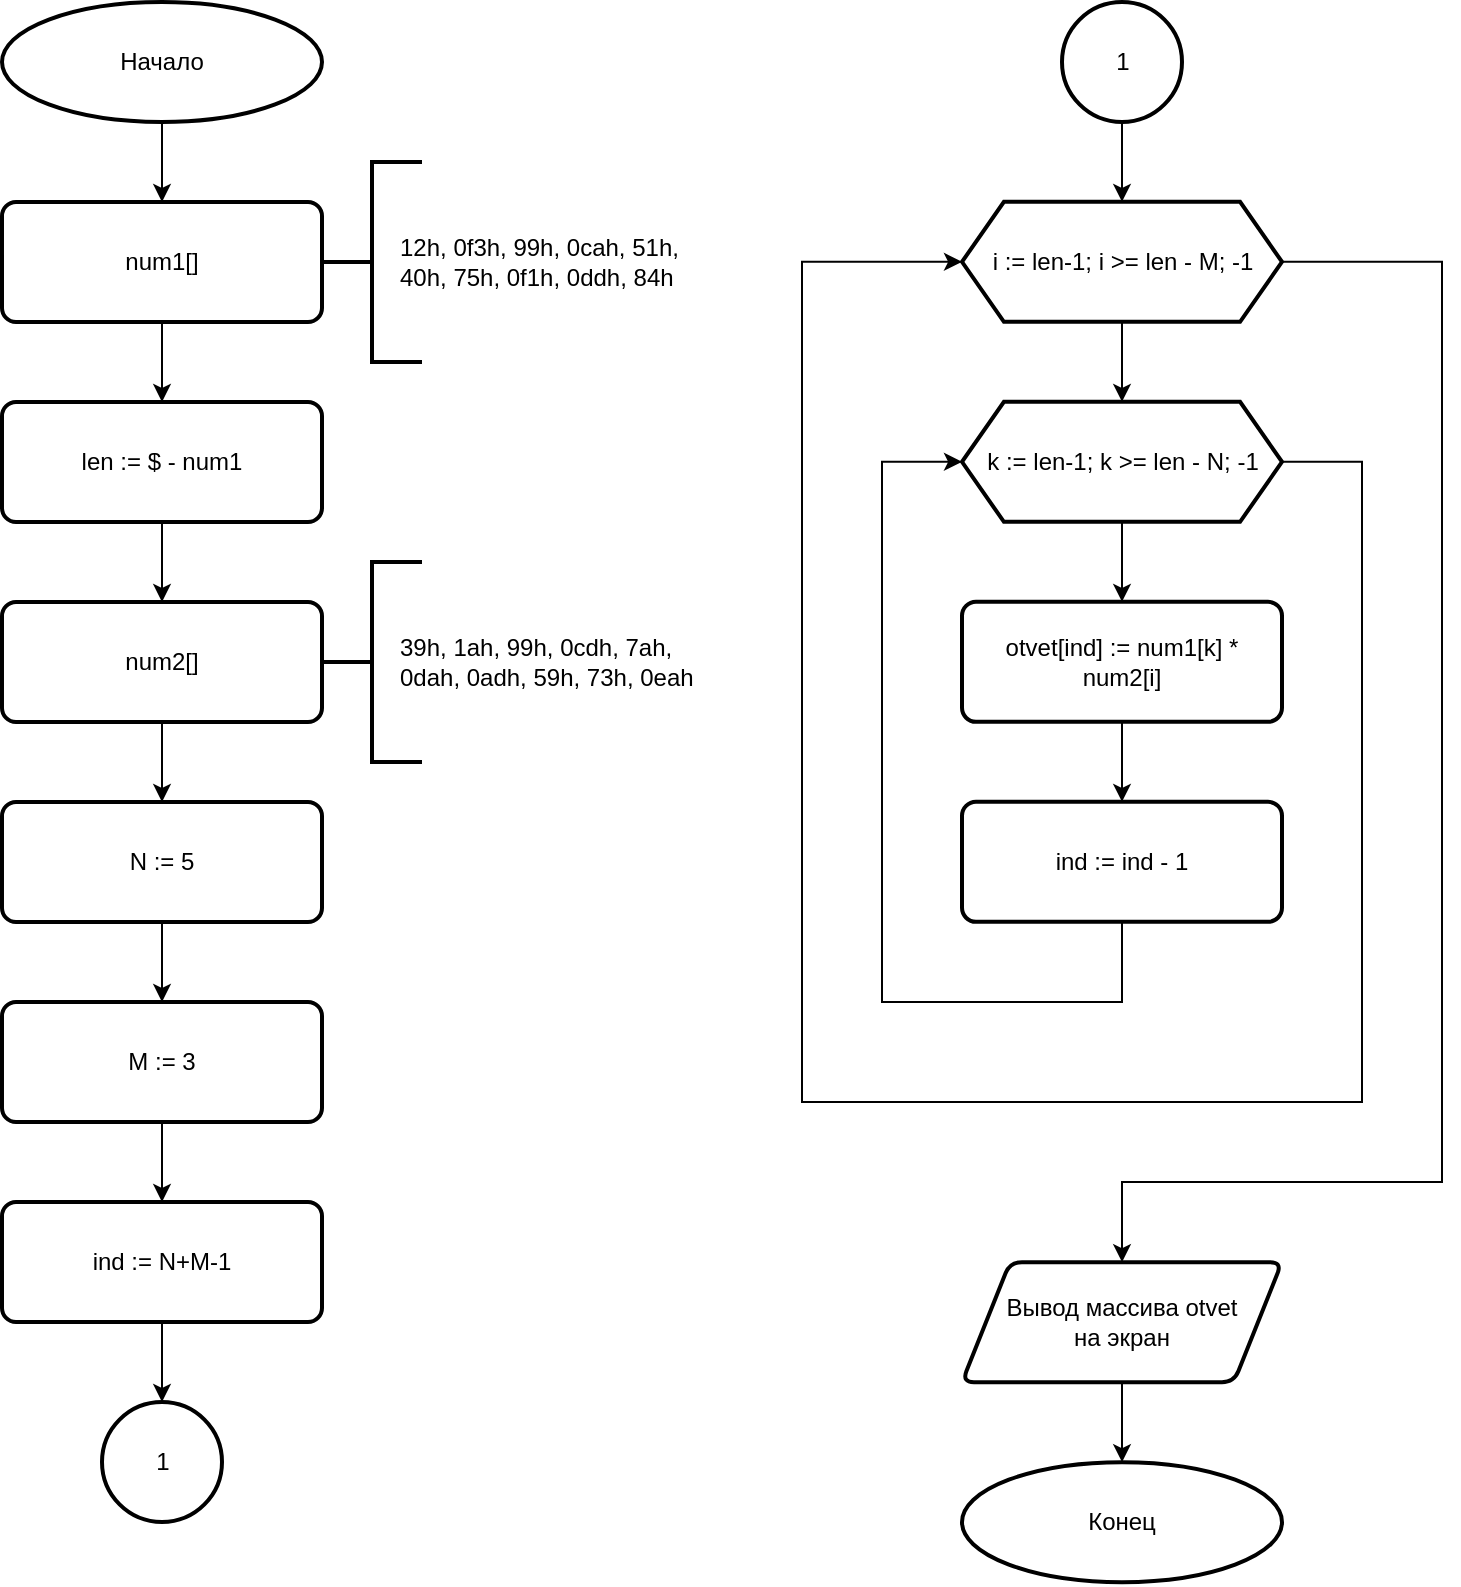 <mxfile version="12.1.0" type="device" pages="1"><diagram id="Ld6vOtGvi9eTbd0hudfi" name="Page-1"><mxGraphModel dx="951" dy="567" grid="1" gridSize="10" guides="1" tooltips="1" connect="1" arrows="1" fold="1" page="1" pageScale="1" pageWidth="1654" pageHeight="2336" math="0" shadow="0"><root><mxCell id="0"/><mxCell id="1" parent="0"/><mxCell id="-nr9vbkZOT3tY73PyPRY-9" style="edgeStyle=orthogonalEdgeStyle;rounded=0;orthogonalLoop=1;jettySize=auto;html=1;exitX=0.5;exitY=1;exitDx=0;exitDy=0;exitPerimeter=0;entryX=0.5;entryY=0;entryDx=0;entryDy=0;" parent="1" source="-nr9vbkZOT3tY73PyPRY-1" target="-nr9vbkZOT3tY73PyPRY-2" edge="1"><mxGeometry relative="1" as="geometry"/></mxCell><mxCell id="-nr9vbkZOT3tY73PyPRY-1" value="Начало&lt;br&gt;" style="strokeWidth=2;html=1;shape=mxgraph.flowchart.start_1;whiteSpace=wrap;" parent="1" vertex="1"><mxGeometry x="200" y="80" width="160" height="60" as="geometry"/></mxCell><mxCell id="-nr9vbkZOT3tY73PyPRY-10" style="edgeStyle=orthogonalEdgeStyle;rounded=0;orthogonalLoop=1;jettySize=auto;html=1;exitX=0.5;exitY=1;exitDx=0;exitDy=0;entryX=0.5;entryY=0;entryDx=0;entryDy=0;" parent="1" source="-nr9vbkZOT3tY73PyPRY-2" target="-nr9vbkZOT3tY73PyPRY-3" edge="1"><mxGeometry relative="1" as="geometry"/></mxCell><mxCell id="-nr9vbkZOT3tY73PyPRY-2" value="num1[]" style="rounded=1;whiteSpace=wrap;html=1;absoluteArcSize=1;arcSize=14;strokeWidth=2;" parent="1" vertex="1"><mxGeometry x="200" y="180" width="160" height="60" as="geometry"/></mxCell><mxCell id="-nr9vbkZOT3tY73PyPRY-11" style="edgeStyle=orthogonalEdgeStyle;rounded=0;orthogonalLoop=1;jettySize=auto;html=1;exitX=0.5;exitY=1;exitDx=0;exitDy=0;entryX=0.5;entryY=0;entryDx=0;entryDy=0;" parent="1" source="-nr9vbkZOT3tY73PyPRY-3" target="-nr9vbkZOT3tY73PyPRY-4" edge="1"><mxGeometry relative="1" as="geometry"/></mxCell><mxCell id="-nr9vbkZOT3tY73PyPRY-3" value="len := $ - num1" style="rounded=1;whiteSpace=wrap;html=1;absoluteArcSize=1;arcSize=14;strokeWidth=2;" parent="1" vertex="1"><mxGeometry x="200" y="280" width="160" height="60" as="geometry"/></mxCell><mxCell id="-nr9vbkZOT3tY73PyPRY-15" style="edgeStyle=orthogonalEdgeStyle;rounded=0;orthogonalLoop=1;jettySize=auto;html=1;exitX=0.5;exitY=1;exitDx=0;exitDy=0;entryX=0.5;entryY=0;entryDx=0;entryDy=0;" parent="1" source="-nr9vbkZOT3tY73PyPRY-4" target="-nr9vbkZOT3tY73PyPRY-14" edge="1"><mxGeometry relative="1" as="geometry"/></mxCell><mxCell id="-nr9vbkZOT3tY73PyPRY-4" value="num2[]" style="rounded=1;whiteSpace=wrap;html=1;absoluteArcSize=1;arcSize=14;strokeWidth=2;" parent="1" vertex="1"><mxGeometry x="200" y="380" width="160" height="60" as="geometry"/></mxCell><mxCell id="-nr9vbkZOT3tY73PyPRY-5" value="" style="strokeWidth=2;html=1;shape=mxgraph.flowchart.annotation_2;align=left;labelPosition=right;pointerEvents=1;connectable=0;" parent="1" vertex="1"><mxGeometry x="360" y="160" width="50" height="100" as="geometry"/></mxCell><mxCell id="-nr9vbkZOT3tY73PyPRY-6" value="12h, 0f3h, 99h, 0cah, 51h,&lt;br&gt;40h, 75h, 0f1h, 0ddh, 84h" style="text;html=1;strokeColor=none;fillColor=none;align=left;verticalAlign=middle;whiteSpace=wrap;rounded=0;" parent="1" vertex="1"><mxGeometry x="397" y="185" width="165" height="50" as="geometry"/></mxCell><mxCell id="-nr9vbkZOT3tY73PyPRY-7" value="" style="strokeWidth=2;html=1;shape=mxgraph.flowchart.annotation_2;align=left;labelPosition=right;pointerEvents=1;connectable=0;" parent="1" vertex="1"><mxGeometry x="360" y="360" width="50" height="100" as="geometry"/></mxCell><mxCell id="-nr9vbkZOT3tY73PyPRY-8" value="39h, 1ah, 99h, 0cdh, 7ah, 0dah, 0adh, 59h, 73h, 0eah" style="text;html=1;strokeColor=none;fillColor=none;align=left;verticalAlign=middle;whiteSpace=wrap;rounded=0;" parent="1" vertex="1"><mxGeometry x="397" y="385" width="165" height="50" as="geometry"/></mxCell><mxCell id="-nr9vbkZOT3tY73PyPRY-22" style="edgeStyle=orthogonalEdgeStyle;rounded=0;orthogonalLoop=1;jettySize=auto;html=1;exitX=0.5;exitY=1;exitDx=0;exitDy=0;entryX=0.5;entryY=0;entryDx=0;entryDy=0;" parent="1" source="-nr9vbkZOT3tY73PyPRY-13" target="-nr9vbkZOT3tY73PyPRY-21" edge="1"><mxGeometry relative="1" as="geometry"/></mxCell><mxCell id="-nr9vbkZOT3tY73PyPRY-13" value="M := 3" style="rounded=1;whiteSpace=wrap;html=1;absoluteArcSize=1;arcSize=14;strokeWidth=2;" parent="1" vertex="1"><mxGeometry x="200" y="580" width="160" height="60" as="geometry"/></mxCell><mxCell id="-nr9vbkZOT3tY73PyPRY-16" style="edgeStyle=orthogonalEdgeStyle;rounded=0;orthogonalLoop=1;jettySize=auto;html=1;exitX=0.5;exitY=1;exitDx=0;exitDy=0;entryX=0.5;entryY=0;entryDx=0;entryDy=0;" parent="1" source="-nr9vbkZOT3tY73PyPRY-14" target="-nr9vbkZOT3tY73PyPRY-13" edge="1"><mxGeometry relative="1" as="geometry"/></mxCell><mxCell id="-nr9vbkZOT3tY73PyPRY-14" value="N := 5" style="rounded=1;whiteSpace=wrap;html=1;absoluteArcSize=1;arcSize=14;strokeWidth=2;" parent="1" vertex="1"><mxGeometry x="200" y="480" width="160" height="60" as="geometry"/></mxCell><mxCell id="-nr9vbkZOT3tY73PyPRY-19" style="edgeStyle=orthogonalEdgeStyle;rounded=0;orthogonalLoop=1;jettySize=auto;html=1;exitX=0.5;exitY=1;exitDx=0;exitDy=0;entryX=0.5;entryY=0;entryDx=0;entryDy=0;" parent="1" source="-nr9vbkZOT3tY73PyPRY-17" target="-nr9vbkZOT3tY73PyPRY-18" edge="1"><mxGeometry relative="1" as="geometry"/></mxCell><mxCell id="4ki94C-xQ8OMLq3fJrRO-5" style="edgeStyle=orthogonalEdgeStyle;rounded=0;orthogonalLoop=1;jettySize=auto;html=1;exitX=1;exitY=0.5;exitDx=0;exitDy=0;entryX=0.5;entryY=0;entryDx=0;entryDy=0;" edge="1" parent="1" source="-nr9vbkZOT3tY73PyPRY-17" target="-nr9vbkZOT3tY73PyPRY-31"><mxGeometry relative="1" as="geometry"><Array as="points"><mxPoint x="920" y="210"/><mxPoint x="920" y="670"/><mxPoint x="760" y="670"/></Array></mxGeometry></mxCell><mxCell id="-nr9vbkZOT3tY73PyPRY-17" value="i := len-1; i &amp;gt;= len - M; -1" style="verticalLabelPosition=middle;verticalAlign=middle;html=1;strokeWidth=2;shape=hexagon;perimeter=hexagonPerimeter2;arcSize=6;size=0.131;labelPosition=center;align=center;" parent="1" vertex="1"><mxGeometry x="680" y="179.929" width="160" height="60" as="geometry"/></mxCell><mxCell id="-nr9vbkZOT3tY73PyPRY-24" style="edgeStyle=orthogonalEdgeStyle;rounded=0;orthogonalLoop=1;jettySize=auto;html=1;exitX=0.5;exitY=1;exitDx=0;exitDy=0;entryX=0.5;entryY=0;entryDx=0;entryDy=0;" parent="1" source="-nr9vbkZOT3tY73PyPRY-18" target="-nr9vbkZOT3tY73PyPRY-20" edge="1"><mxGeometry relative="1" as="geometry"/></mxCell><mxCell id="-nr9vbkZOT3tY73PyPRY-26" style="edgeStyle=orthogonalEdgeStyle;rounded=0;orthogonalLoop=1;jettySize=auto;html=1;exitX=1;exitY=0.5;exitDx=0;exitDy=0;entryX=0;entryY=0.5;entryDx=0;entryDy=0;" parent="1" source="-nr9vbkZOT3tY73PyPRY-18" target="-nr9vbkZOT3tY73PyPRY-17" edge="1"><mxGeometry relative="1" as="geometry"><Array as="points"><mxPoint x="880" y="309.929"/><mxPoint x="880" y="629.929"/><mxPoint x="600" y="629.929"/><mxPoint x="600" y="209.929"/></Array></mxGeometry></mxCell><mxCell id="-nr9vbkZOT3tY73PyPRY-18" value="k := len-1; k &amp;gt;= len - N; -1" style="verticalLabelPosition=middle;verticalAlign=middle;html=1;strokeWidth=2;shape=hexagon;perimeter=hexagonPerimeter2;arcSize=6;size=0.131;labelPosition=center;align=center;" parent="1" vertex="1"><mxGeometry x="680" y="279.929" width="160" height="60" as="geometry"/></mxCell><mxCell id="-nr9vbkZOT3tY73PyPRY-38" style="edgeStyle=orthogonalEdgeStyle;rounded=0;orthogonalLoop=1;jettySize=auto;html=1;exitX=0.5;exitY=1;exitDx=0;exitDy=0;entryX=0.5;entryY=0;entryDx=0;entryDy=0;" parent="1" source="-nr9vbkZOT3tY73PyPRY-20" target="-nr9vbkZOT3tY73PyPRY-37" edge="1"><mxGeometry relative="1" as="geometry"/></mxCell><mxCell id="-nr9vbkZOT3tY73PyPRY-20" value="otvet[ind] := num1[k] * num2[i]" style="rounded=1;whiteSpace=wrap;html=1;absoluteArcSize=1;arcSize=14;strokeWidth=2;" parent="1" vertex="1"><mxGeometry x="680" y="379.929" width="160" height="60" as="geometry"/></mxCell><mxCell id="4ki94C-xQ8OMLq3fJrRO-2" style="edgeStyle=orthogonalEdgeStyle;rounded=0;orthogonalLoop=1;jettySize=auto;html=1;exitX=0.5;exitY=1;exitDx=0;exitDy=0;entryX=0.5;entryY=0;entryDx=0;entryDy=0;entryPerimeter=0;" edge="1" parent="1" source="-nr9vbkZOT3tY73PyPRY-21" target="-nr9vbkZOT3tY73PyPRY-27"><mxGeometry relative="1" as="geometry"/></mxCell><mxCell id="-nr9vbkZOT3tY73PyPRY-21" value="ind := N+M-1" style="rounded=1;whiteSpace=wrap;html=1;absoluteArcSize=1;arcSize=14;strokeWidth=2;" parent="1" vertex="1"><mxGeometry x="200" y="680" width="160" height="60" as="geometry"/></mxCell><mxCell id="-nr9vbkZOT3tY73PyPRY-27" value="1" style="verticalLabelPosition=middle;verticalAlign=middle;html=1;strokeWidth=2;shape=mxgraph.flowchart.on-page_reference;labelPosition=center;align=center;" parent="1" vertex="1"><mxGeometry x="250" y="780" width="60" height="60" as="geometry"/></mxCell><mxCell id="4ki94C-xQ8OMLq3fJrRO-3" style="edgeStyle=orthogonalEdgeStyle;rounded=0;orthogonalLoop=1;jettySize=auto;html=1;exitX=0.5;exitY=1;exitDx=0;exitDy=0;exitPerimeter=0;entryX=0.5;entryY=0;entryDx=0;entryDy=0;" edge="1" parent="1" source="-nr9vbkZOT3tY73PyPRY-29" target="-nr9vbkZOT3tY73PyPRY-17"><mxGeometry relative="1" as="geometry"/></mxCell><mxCell id="-nr9vbkZOT3tY73PyPRY-29" value="1" style="verticalLabelPosition=middle;verticalAlign=middle;html=1;strokeWidth=2;shape=mxgraph.flowchart.on-page_reference;labelPosition=center;align=center;" parent="1" vertex="1"><mxGeometry x="730" y="80" width="60" height="60" as="geometry"/></mxCell><mxCell id="4ki94C-xQ8OMLq3fJrRO-4" style="edgeStyle=orthogonalEdgeStyle;rounded=0;orthogonalLoop=1;jettySize=auto;html=1;exitX=0.5;exitY=1;exitDx=0;exitDy=0;entryX=0.5;entryY=0;entryDx=0;entryDy=0;entryPerimeter=0;" edge="1" parent="1" source="-nr9vbkZOT3tY73PyPRY-31" target="-nr9vbkZOT3tY73PyPRY-35"><mxGeometry relative="1" as="geometry"/></mxCell><mxCell id="-nr9vbkZOT3tY73PyPRY-31" value="Вывод массива otvet&lt;br&gt;на экран" style="shape=parallelogram;html=1;strokeWidth=2;perimeter=parallelogramPerimeter;whiteSpace=wrap;rounded=1;arcSize=12;size=0.15;" parent="1" vertex="1"><mxGeometry x="680" y="710.071" width="160" height="60" as="geometry"/></mxCell><mxCell id="-nr9vbkZOT3tY73PyPRY-35" value="Конец" style="strokeWidth=2;html=1;shape=mxgraph.flowchart.start_1;whiteSpace=wrap;" parent="1" vertex="1"><mxGeometry x="680" y="810.071" width="160" height="60" as="geometry"/></mxCell><mxCell id="-nr9vbkZOT3tY73PyPRY-39" style="edgeStyle=orthogonalEdgeStyle;rounded=0;orthogonalLoop=1;jettySize=auto;html=1;exitX=0.5;exitY=1;exitDx=0;exitDy=0;entryX=0;entryY=0.5;entryDx=0;entryDy=0;" parent="1" source="-nr9vbkZOT3tY73PyPRY-37" target="-nr9vbkZOT3tY73PyPRY-18" edge="1"><mxGeometry relative="1" as="geometry"><Array as="points"><mxPoint x="760" y="579.929"/><mxPoint x="640" y="579.929"/><mxPoint x="640" y="309.929"/></Array></mxGeometry></mxCell><mxCell id="-nr9vbkZOT3tY73PyPRY-37" value="ind := ind - 1" style="rounded=1;whiteSpace=wrap;html=1;absoluteArcSize=1;arcSize=14;strokeWidth=2;" parent="1" vertex="1"><mxGeometry x="680" y="479.929" width="160" height="60" as="geometry"/></mxCell></root></mxGraphModel></diagram></mxfile>